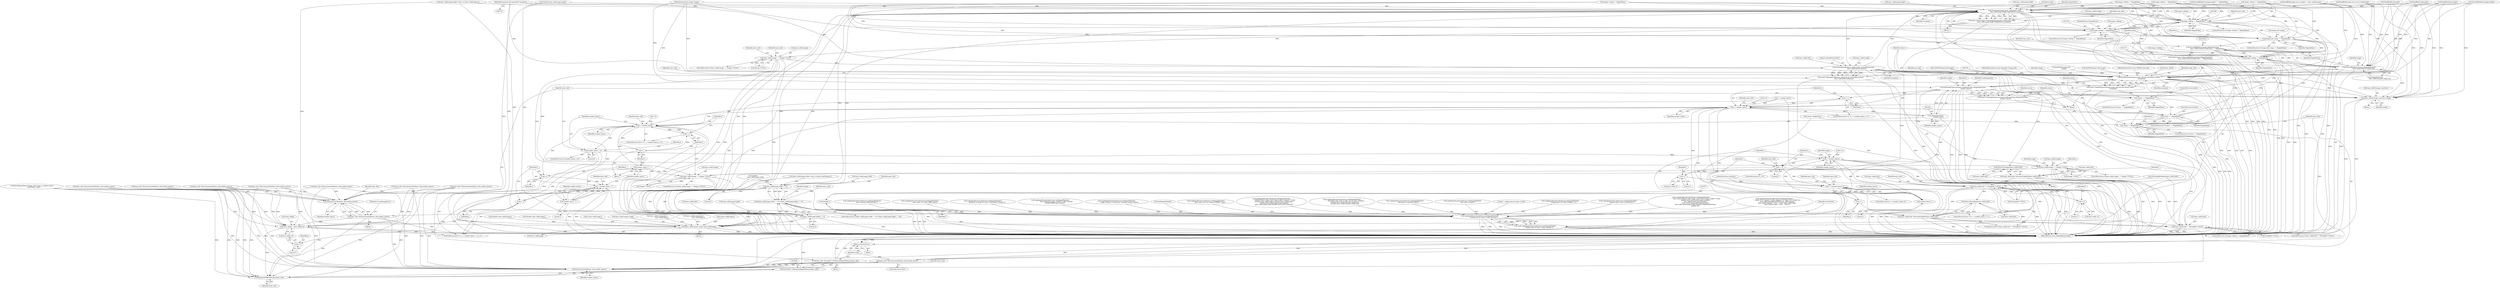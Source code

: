 digraph "0_ImageMagick_04a567494786d5bb50894fc8bb8fea0cf496bea8_0@pointer" {
"1000115" [label="(MethodParameterIn,ExceptionInfo *exception)"];
"1001300" [label="(Call,CloneImage(image,layer_info[i].page.width,\n          layer_info[i].page.height,MagickFalse,exception))"];
"1001240" [label="(Call,layer_info[i].page.width == 0)"];
"1001239" [label="(Call,(layer_info[i].page.width == 0) || (layer_info[i].page.height == 0))"];
"1001614" [label="(Call,layer_info[i].image->page=layer_info[i].page)"];
"1001249" [label="(Call,layer_info[i].page.height == 0)"];
"1001260" [label="(Call,image->debug != MagickFalse)"];
"1001335" [label="(Call,image->debug != MagickFalse)"];
"1001394" [label="(Call,image_info->ping == MagickFalse)"];
"1001436" [label="(Call,DiscardBlobBytes(image,(MagickSizeType)\n                      layer_info[i].channel_info[j].size) == MagickFalse)"];
"1001465" [label="(Call,image->debug != MagickFalse)"];
"1001491" [label="(Call,status == MagickFalse)"];
"1001505" [label="(Call,status == MagickFalse)"];
"1001510" [label="(Call,status != MagickFalse)"];
"1001657" [label="(Return,return(status);)"];
"1001294" [label="(Call,layer_info[i].image=CloneImage(image,layer_info[i].page.width,\n          layer_info[i].page.height,MagickFalse,exception))"];
"1001319" [label="(Call,layer_info[i].image == (Image *) NULL)"];
"1001368" [label="(Call,SetImageProfile(layer_info[i].image,\"psd:additional-info\",\n              layer_info[i].info,exception))"];
"1001366" [label="(Call,(void) SetImageProfile(layer_info[i].image,\"psd:additional-info\",\n              layer_info[i].info,exception))"];
"1001387" [label="(Call,DestroyStringInfo(layer_info[i].info))"];
"1001381" [label="(Call,layer_info[i].info=DestroyStringInfo(layer_info[i].info))"];
"1001272" [label="(Call,layer_info[i].info != (StringInfo *) NULL)"];
"1001287" [label="(Call,DestroyStringInfo(layer_info[i].info))"];
"1001281" [label="(Call,layer_info[i].info=DestroyStringInfo(layer_info[i].info))"];
"1001356" [label="(Call,layer_info[i].info != (StringInfo *) NULL)"];
"1001411" [label="(Call,layer_info[i].image == (Image *) NULL)"];
"1001525" [label="(Call,layer_info[i].image == (Image *) NULL)"];
"1001481" [label="(Call,ReadPSDLayer(image,image_info,psd_info,&layer_info[i],\n              exception))"];
"1001479" [label="(Call,status=ReadPSDLayer(image,image_info,psd_info,&layer_info[i],\n              exception))"];
"1001497" [label="(Call,SetImageProgress(image,LoadImagesTag,i,(MagickSizeType)\n              number_layers))"];
"1001407" [label="(Call,i++)"];
"1001404" [label="(Call,i < number_layers)"];
"1001454" [label="(Call,DestroyLayerInfo(layer_info,number_layers))"];
"1001452" [label="(Call,layer_info=DestroyLayerInfo(layer_info,number_layers))"];
"1001546" [label="(Call,layer_info[j] = layer_info[j+1])"];
"1001649" [label="(Call,RelinquishMagickMemory(layer_info))"];
"1001647" [label="(Call,(LayerInfo *) RelinquishMagickMemory(layer_info))"];
"1001645" [label="(Call,layer_info=(LayerInfo *) RelinquishMagickMemory(layer_info))"];
"1001654" [label="(Call,DestroyLayerInfo(layer_info,number_layers))"];
"1001652" [label="(Call,layer_info=DestroyLayerInfo(layer_info,number_layers))"];
"1001476" [label="(Call,(double) i)"];
"1001472" [label="(Call,LogMagickEvent(CoderEvent,GetMagickModule(),\n                \"  reading data for layer %.20g\",(double) i))"];
"1001470" [label="(Call,(void) LogMagickEvent(CoderEvent,GetMagickModule(),\n                \"  reading data for layer %.20g\",(double) i))"];
"1001501" [label="(Call,(MagickSizeType)\n              number_layers)"];
"1001518" [label="(Call,i < number_layers)"];
"1001521" [label="(Call,i++)"];
"1001536" [label="(Call,j=i)"];
"1001539" [label="(Call,j < number_layers - 1)"];
"1001544" [label="(Call,j++)"];
"1001552" [label="(Call,j+1)"];
"1001541" [label="(Call,number_layers - 1)"];
"1001555" [label="(Call,number_layers--)"];
"1001557" [label="(Call,i--)"];
"1001560" [label="(Call,number_layers > 0)"];
"1001568" [label="(Call,i < number_layers)"];
"1001575" [label="(Call,i > 0)"];
"1001589" [label="(Call,i-1)"];
"1001594" [label="(Call,i < (number_layers-1))"];
"1001571" [label="(Call,i++)"];
"1001610" [label="(Call,i+1)"];
"1001596" [label="(Call,number_layers-1)"];
"1001437" [label="(Call,DiscardBlobBytes(image,(MagickSizeType)\n                      layer_info[i].channel_info[j].size))"];
"1001636" [label="(Call,layer_info[0].image->previous=image)"];
"1001495" [label="(Call,status=SetImageProgress(image,LoadImagesTag,i,(MagickSizeType)\n              number_layers))"];
"1001598" [label="(Literal,1)"];
"1001284" [label="(Identifier,layer_info)"];
"1001564" [label="(ControlStructure,for (i=0; i < number_layers; i++))"];
"1001458" [label="(Identifier,CorruptImageError)"];
"1001433" [label="(Identifier,j)"];
"1000486" [label="(Call,(double)\n            layer_info[i].page.width)"];
"1001467" [label="(Identifier,image)"];
"1000930" [label="(Call,layer_info[i].mask.page.x-\n                      layer_info[i].page.x)"];
"1001388" [label="(Call,layer_info[i].info)"];
"1000314" [label="(Call,ResetMagickMemory(layer_info,0,(size_t) number_layers*\n        sizeof(*layer_info)))"];
"1001362" [label="(Call,(StringInfo *) NULL)"];
"1001402" [label="(Identifier,i)"];
"1001528" [label="(Identifier,layer_info)"];
"1001569" [label="(Identifier,i)"];
"1001408" [label="(Identifier,i)"];
"1001319" [label="(Call,layer_info[i].image == (Image *) NULL)"];
"1001294" [label="(Call,layer_info[i].image=CloneImage(image,layer_info[i].page.width,\n          layer_info[i].page.height,MagickFalse,exception))"];
"1000381" [label="(Call,layer_info[i].page.width=(size_t) (x-layer_info[i].page.x))"];
"1001411" [label="(Call,layer_info[i].image == (Image *) NULL)"];
"1001267" [label="(Call,LogMagickEvent(CoderEvent,GetMagickModule(),\n                \"      layer data is empty\"))"];
"1001647" [label="(Call,(LayerInfo *) RelinquishMagickMemory(layer_info))"];
"1001610" [label="(Call,i+1)"];
"1001476" [label="(Call,(double) i)"];
"1001240" [label="(Call,layer_info[i].page.width == 0)"];
"1001380" [label="(Identifier,exception)"];
"1001498" [label="(Identifier,image)"];
"1001475" [label="(Literal,\"  reading data for layer %.20g\")"];
"1001334" [label="(ControlStructure,if (image->debug != MagickFalse))"];
"1001287" [label="(Call,DestroyStringInfo(layer_info[i].info))"];
"1001436" [label="(Call,DiscardBlobBytes(image,(MagickSizeType)\n                      layer_info[i].channel_info[j].size) == MagickFalse)"];
"1001597" [label="(Identifier,number_layers)"];
"1000468" [label="(Call,(double) layer_info[i].page.y)"];
"1001575" [label="(Call,i > 0)"];
"1001658" [label="(Identifier,status)"];
"1001453" [label="(Identifier,layer_info)"];
"1001595" [label="(Identifier,i)"];
"1001480" [label="(Identifier,status)"];
"1001359" [label="(Identifier,layer_info)"];
"1001214" [label="(Call,GetStringInfoDatum(layer_info[i].info))"];
"1001644" [label="(Identifier,image)"];
"1000217" [label="(Call,ReadBlobShort(image))"];
"1000410" [label="(Call,y-layer_info[i].page.y)"];
"1001161" [label="(Call,layer_info=DestroyLayerInfo(layer_info,number_layers))"];
"1001519" [label="(Identifier,i)"];
"1001545" [label="(Identifier,j)"];
"1001513" [label="(Block,)"];
"1000344" [label="(Call,LogMagickEvent(CoderEvent,GetMagickModule(),\n            \"  reading layer #%.20g\",(double) i+1))"];
"1001563" [label="(Block,)"];
"1001316" [label="(Identifier,MagickFalse)"];
"1001510" [label="(Call,status != MagickFalse)"];
"1001320" [label="(Call,layer_info[i].image)"];
"1001437" [label="(Call,DiscardBlobBytes(image,(MagickSizeType)\n                      layer_info[i].channel_info[j].size))"];
"1001472" [label="(Call,LogMagickEvent(CoderEvent,GetMagickModule(),\n                \"  reading data for layer %.20g\",(double) i))"];
"1001369" [label="(Call,layer_info[i].image)"];
"1001659" [label="(MethodReturn,static MagickBooleanType)"];
"1000116" [label="(Block,)"];
"1001573" [label="(Block,)"];
"1000115" [label="(MethodParameterIn,ExceptionInfo *exception)"];
"1001393" [label="(ControlStructure,if (image_info->ping == MagickFalse))"];
"1001483" [label="(Identifier,image_info)"];
"1001450" [label="(Identifier,MagickFalse)"];
"1001405" [label="(Identifier,i)"];
"1001375" [label="(Call,layer_info[i].info)"];
"1001454" [label="(Call,DestroyLayerInfo(layer_info,number_layers))"];
"1001514" [label="(ControlStructure,for (i=0; i < number_layers; i++))"];
"1001394" [label="(Call,image_info->ping == MagickFalse)"];
"1001350" [label="(Identifier,ResourceLimitError)"];
"1000236" [label="(Call,LogMagickEvent(CoderEvent,GetMagickModule(),\n              \"  negative layer count corrected for\"))"];
"1001261" [label="(Call,image->debug)"];
"1001387" [label="(Call,DestroyStringInfo(layer_info[i].info))"];
"1001656" [label="(Identifier,number_layers)"];
"1001404" [label="(Call,i < number_layers)"];
"1001649" [label="(Call,RelinquishMagickMemory(layer_info))"];
"1001615" [label="(Call,layer_info[i].image->page)"];
"1001239" [label="(Call,(layer_info[i].page.width == 0) || (layer_info[i].page.height == 0))"];
"1001259" [label="(ControlStructure,if (image->debug != MagickFalse))"];
"1001295" [label="(Call,layer_info[i].image)"];
"1001478" [label="(Identifier,i)"];
"1001237" [label="(Block,)"];
"1001293" [label="(ControlStructure,continue;)"];
"1001275" [label="(Identifier,layer_info)"];
"1001629" [label="(Identifier,image)"];
"1001571" [label="(Call,i++)"];
"1001451" [label="(Block,)"];
"1001250" [label="(Call,layer_info[i].page.height)"];
"1001653" [label="(Identifier,layer_info)"];
"1001381" [label="(Call,layer_info[i].info=DestroyStringInfo(layer_info[i].info))"];
"1001329" [label="(Call,layer_info=DestroyLayerInfo(layer_info,number_layers))"];
"1001484" [label="(Identifier,psd_info)"];
"1001535" [label="(ControlStructure,for (j=i; j < number_layers - 1; j++))"];
"1001507" [label="(Identifier,MagickFalse)"];
"1000700" [label="(Call,image->debug != MagickFalse)"];
"1001309" [label="(Call,layer_info[i].page.height)"];
"1001539" [label="(Call,j < number_layers - 1)"];
"1000252" [label="(Call,image->debug != MagickFalse)"];
"1001366" [label="(Call,(void) SetImageProfile(layer_info[i].image,\"psd:additional-info\",\n              layer_info[i].info,exception))"];
"1001589" [label="(Call,i-1)"];
"1001021" [label="(Call,layer_info=DestroyLayerInfo(layer_info,number_layers))"];
"1001618" [label="(Identifier,layer_info)"];
"1001318" [label="(ControlStructure,if (layer_info[i].image == (Image *) NULL))"];
"1001248" [label="(Literal,0)"];
"1001365" [label="(Block,)"];
"1001654" [label="(Call,DestroyLayerInfo(layer_info,number_layers))"];
"1001400" [label="(ControlStructure,for (i=0; i < number_layers; i++))"];
"1001300" [label="(Call,CloneImage(image,layer_info[i].page.width,\n          layer_info[i].page.height,MagickFalse,exception))"];
"1001651" [label="(ControlStructure,else)"];
"1001470" [label="(Call,(void) LogMagickEvent(CoderEvent,GetMagickModule(),\n                \"  reading data for layer %.20g\",(double) i))"];
"1001435" [label="(ControlStructure,if (DiscardBlobBytes(image,(MagickSizeType)\n                      layer_info[i].channel_info[j].size) == MagickFalse))"];
"1001407" [label="(Call,i++)"];
"1001559" [label="(ControlStructure,if (number_layers > 0))"];
"1001398" [label="(Identifier,MagickFalse)"];
"1001489" [label="(Identifier,exception)"];
"1000200" [label="(Call,status=MagickTrue)"];
"1000477" [label="(Call,(double) layer_info[i].page.height)"];
"1001087" [label="(Call,ReadBlobByte(image))"];
"1000955" [label="(Call,LogMagickEvent(CoderEvent,GetMagickModule(),\n                    \"      layer mask: offset(%.20g,%.20g), size(%.20g,%.20g), length=%.20g\",\n                    (double) layer_info[i].mask.page.x,(double)\n                    layer_info[i].mask.page.y,(double)\n                    layer_info[i].mask.page.width,(double)\n                    layer_info[i].mask.page.height,(double) ((MagickOffsetType)\n                    length)-18))"];
"1001241" [label="(Call,layer_info[i].page.width)"];
"1000707" [label="(Call,LogMagickEvent(CoderEvent,GetMagickModule(),\n            \"   blend=%.4s, opacity=%.20g, clipping=%s, flags=%d, visible=%s\",\n            layer_info[i].blendkey,(double) layer_info[i].opacity,\n            layer_info[i].clipping ? \"true\" : \"false\",layer_info[i].flags,\n            layer_info[i].visible ? \"true\" : \"false\"))"];
"1001645" [label="(Call,layer_info=(LayerInfo *) RelinquishMagickMemory(layer_info))"];
"1000544" [label="(Call,GetPSDSize(psd_info,\n            image))"];
"1001155" [label="(Call,DiscardBlobBytes(image,length) == MagickFalse)"];
"1001508" [label="(ControlStructure,break;)"];
"1001494" [label="(ControlStructure,break;)"];
"1001587" [label="(Call,layer_info[i-1])"];
"1001566" [label="(Identifier,i)"];
"1001384" [label="(Identifier,layer_info)"];
"1001374" [label="(Literal,\"psd:additional-info\")"];
"1001302" [label="(Call,layer_info[i].page.width)"];
"1000400" [label="(Call,layer_info[i].page.height=(size_t) (y-layer_info[i].page.y))"];
"1001565" [label="(Call,i=0)"];
"1001236" [label="(Identifier,i)"];
"1001542" [label="(Identifier,number_layers)"];
"1001417" [label="(Call,(Image *) NULL)"];
"1001531" [label="(Call,(Image *) NULL)"];
"1001524" [label="(ControlStructure,if (layer_info[i].image == (Image *) NULL))"];
"1001591" [label="(Literal,1)"];
"1001497" [label="(Call,SetImageProgress(image,LoadImagesTag,i,(MagickSizeType)\n              number_layers))"];
"1001281" [label="(Call,layer_info[i].info=DestroyStringInfo(layer_info[i].info))"];
"1001500" [label="(Identifier,i)"];
"1001473" [label="(Identifier,CoderEvent)"];
"1000436" [label="(Call,layer_info=DestroyLayerInfo(layer_info,number_layers))"];
"1001646" [label="(Identifier,layer_info)"];
"1001525" [label="(Call,layer_info[i].image == (Image *) NULL)"];
"1001574" [label="(ControlStructure,if (i > 0))"];
"1001439" [label="(Call,(MagickSizeType)\n                      layer_info[i].channel_info[j].size)"];
"1001543" [label="(Literal,1)"];
"1001485" [label="(Call,&layer_info[i])"];
"1001556" [label="(Identifier,number_layers)"];
"1001355" [label="(ControlStructure,if (layer_info[i].info != (StringInfo *) NULL))"];
"1001191" [label="(Call,layer_info=DestroyLayerInfo(layer_info,number_layers))"];
"1001257" [label="(Literal,0)"];
"1001548" [label="(Identifier,layer_info)"];
"1001301" [label="(Identifier,image)"];
"1001100" [label="(Call,ReadBlob(image,(size_t) length++,layer_info[i].name))"];
"1001493" [label="(Identifier,MagickFalse)"];
"1001325" [label="(Call,(Image *) NULL)"];
"1001222" [label="(Call,ReadBlob(image,(const size_t) length,info))"];
"1001356" [label="(Call,layer_info[i].info != (StringInfo *) NULL)"];
"1001526" [label="(Call,layer_info[i].image)"];
"1001368" [label="(Call,SetImageProfile(layer_info[i].image,\"psd:additional-info\",\n              layer_info[i].info,exception))"];
"1000767" [label="(Call,LogMagickEvent(CoderEvent,GetMagickModule(),\n                \"    layer contains additional info\"))"];
"1001330" [label="(Identifier,layer_info)"];
"1001262" [label="(Identifier,image)"];
"1000111" [label="(MethodParameterIn,Image *image)"];
"1001395" [label="(Call,image_info->ping)"];
"1001452" [label="(Call,layer_info=DestroyLayerInfo(layer_info,number_layers))"];
"1001657" [label="(Return,return(status);)"];
"1001278" [label="(Call,(StringInfo *) NULL)"];
"1001582" [label="(Identifier,layer_info)"];
"1001652" [label="(Call,layer_info=DestroyLayerInfo(layer_info,number_layers))"];
"1001590" [label="(Identifier,i)"];
"1001253" [label="(Identifier,layer_info)"];
"1001499" [label="(Identifier,LoadImagesTag)"];
"1000621" [label="(Call,layer_info=DestroyLayerInfo(layer_info,number_layers))"];
"1001560" [label="(Call,number_layers > 0)"];
"1001612" [label="(Literal,1)"];
"1001382" [label="(Call,layer_info[i].info)"];
"1001481" [label="(Call,ReadPSDLayer(image,image_info,psd_info,&layer_info[i],\n              exception))"];
"1001249" [label="(Call,layer_info[i].page.height == 0)"];
"1001465" [label="(Call,image->debug != MagickFalse)"];
"1001264" [label="(Identifier,MagickFalse)"];
"1000127" [label="(Call,GetPSDSize(psd_info,image))"];
"1001238" [label="(ControlStructure,if ((layer_info[i].page.width == 0) || (layer_info[i].page.height == 0)))"];
"1001522" [label="(Identifier,i)"];
"1001128" [label="(Call,LogMagickEvent(CoderEvent,GetMagickModule(),\n                \"      layer name: %s\",layer_info[i].name))"];
"1001506" [label="(Identifier,status)"];
"1001412" [label="(Call,layer_info[i].image)"];
"1001570" [label="(Identifier,number_layers)"];
"1001479" [label="(Call,status=ReadPSDLayer(image,image_info,psd_info,&layer_info[i],\n              exception))"];
"1001342" [label="(Call,LogMagickEvent(CoderEvent,GetMagickModule(),\n                \"  allocation of image for layer %.20g failed\",(double) i))"];
"1001547" [label="(Call,layer_info[j])"];
"1001536" [label="(Call,j=i)"];
"1001288" [label="(Call,layer_info[i].info)"];
"1001455" [label="(Identifier,layer_info)"];
"1001611" [label="(Identifier,i)"];
"1001260" [label="(Call,image->debug != MagickFalse)"];
"1001561" [label="(Identifier,number_layers)"];
"1001541" [label="(Call,number_layers - 1)"];
"1001297" [label="(Identifier,layer_info)"];
"1001054" [label="(Call,LogMagickEvent(CoderEvent,GetMagickModule(),\n                     \"      layer blending ranges: length=%.20g\",(double)\n                     ((MagickOffsetType) length)))"];
"1001511" [label="(Identifier,status)"];
"1001540" [label="(Identifier,j)"];
"1001495" [label="(Call,status=SetImageProgress(image,LoadImagesTag,i,(MagickSizeType)\n              number_layers))"];
"1001512" [label="(Identifier,MagickFalse)"];
"1001317" [label="(Identifier,exception)"];
"1001622" [label="(Call,layer_info[i].page)"];
"1001509" [label="(ControlStructure,if (status != MagickFalse))"];
"1001406" [label="(Identifier,number_layers)"];
"1000259" [label="(Call,LogMagickEvent(CoderEvent,GetMagickModule(),\n          \"  image contains %.20g layers\",(double) number_layers))"];
"1001614" [label="(Call,layer_info[i].image->page=layer_info[i].page)"];
"1001271" [label="(ControlStructure,if (layer_info[i].info != (StringInfo *) NULL))"];
"1001410" [label="(ControlStructure,if (layer_info[i].image == (Image *) NULL))"];
"1001516" [label="(Identifier,i)"];
"1001401" [label="(Call,i=0)"];
"1001538" [label="(Identifier,i)"];
"1001469" [label="(Identifier,MagickFalse)"];
"1001357" [label="(Call,layer_info[i].info)"];
"1001577" [label="(Literal,0)"];
"1001474" [label="(Call,GetMagickModule())"];
"1001464" [label="(ControlStructure,if (image->debug != MagickFalse))"];
"1000750" [label="(Call,ReadBlobLong(image))"];
"1001456" [label="(Identifier,number_layers)"];
"1001515" [label="(Call,i=0)"];
"1001490" [label="(ControlStructure,if (status == MagickFalse))"];
"1001603" [label="(Identifier,layer_info)"];
"1000903" [label="(Call,layer_info[i].mask.page.y-\n                      layer_info[i].page.y)"];
"1001504" [label="(ControlStructure,if (status == MagickFalse))"];
"1001414" [label="(Identifier,layer_info)"];
"1001593" [label="(ControlStructure,if (i < (number_layers-1)))"];
"1001501" [label="(Call,(MagickSizeType)\n              number_layers)"];
"1001336" [label="(Call,image->debug)"];
"1001339" [label="(Identifier,MagickFalse)"];
"1001555" [label="(Call,number_layers--)"];
"1001552" [label="(Call,j+1)"];
"1000194" [label="(Call,GetPSDSize(psd_info,image))"];
"1001335" [label="(Call,image->debug != MagickFalse)"];
"1001562" [label="(Literal,0)"];
"1001438" [label="(Identifier,image)"];
"1001594" [label="(Call,i < (number_layers-1))"];
"1000295" [label="(Call,image->debug != MagickFalse)"];
"1001272" [label="(Call,layer_info[i].info != (StringInfo *) NULL)"];
"1001466" [label="(Call,image->debug)"];
"1001492" [label="(Identifier,status)"];
"1000113" [label="(MethodParameterIn,const PSDInfo *psd_info)"];
"1001156" [label="(Call,DiscardBlobBytes(image,length))"];
"1001505" [label="(Call,status == MagickFalse)"];
"1001423" [label="(Identifier,j)"];
"1000616" [label="(Call,LogMagickEvent(CoderEvent,GetMagickModule(),\n                \"  layer type was %.4s instead of 8BIM\", type))"];
"1001282" [label="(Call,layer_info[i].info)"];
"1001546" [label="(Call,layer_info[j] = layer_info[j+1])"];
"1000391" [label="(Call,x-layer_info[i].page.x)"];
"1001518" [label="(Call,i < number_layers)"];
"1001554" [label="(Literal,1)"];
"1001655" [label="(Identifier,layer_info)"];
"1000112" [label="(MethodParameterIn,const ImageInfo *image_info)"];
"1001650" [label="(Identifier,layer_info)"];
"1001491" [label="(Call,status == MagickFalse)"];
"1001608" [label="(Call,layer_info[i+1])"];
"1001537" [label="(Identifier,j)"];
"1001550" [label="(Call,layer_info[j+1])"];
"1001482" [label="(Identifier,image)"];
"1001496" [label="(Identifier,status)"];
"1001558" [label="(Identifier,i)"];
"1001521" [label="(Call,i++)"];
"1001544" [label="(Call,j++)"];
"1001596" [label="(Call,number_layers-1)"];
"1001636" [label="(Call,layer_info[0].image->previous=image)"];
"1001568" [label="(Call,i < number_layers)"];
"1001576" [label="(Identifier,i)"];
"1001322" [label="(Identifier,layer_info)"];
"1001232" [label="(Call,i < number_layers)"];
"1001273" [label="(Call,layer_info[i].info)"];
"1000455" [label="(Call,LogMagickEvent(CoderEvent,GetMagickModule(),\n            \"    offset(%.20g,%.20g), size(%.20g,%.20g), channels=%.20g\",\n            (double) layer_info[i].page.x,(double) layer_info[i].page.y,\n            (double) layer_info[i].page.height,(double)\n            layer_info[i].page.width,(double) layer_info[i].channels))"];
"1001121" [label="(Call,image->debug != MagickFalse)"];
"1001409" [label="(Block,)"];
"1000459" [label="(Call,(double) layer_info[i].page.x)"];
"1001534" [label="(Block,)"];
"1001572" [label="(Identifier,i)"];
"1001520" [label="(Identifier,number_layers)"];
"1001637" [label="(Call,layer_info[0].image->previous)"];
"1001553" [label="(Identifier,j)"];
"1001070" [label="(Call,layer_info=DestroyLayerInfo(layer_info,number_layers))"];
"1000555" [label="(Call,LogMagickEvent(CoderEvent,GetMagickModule(),\n              \"    channel[%.20g]: type=%.20g, size=%.20g\",(double) j,\n              (double) layer_info[i].channel_info[j].type,\n              (double) layer_info[i].channel_info[j].size))"];
"1000302" [label="(Call,LogMagickEvent(CoderEvent,GetMagickModule(),\n              \"  allocation of LayerInfo failed\"))"];
"1001503" [label="(Identifier,number_layers)"];
"1001557" [label="(Call,i--)"];
"1000115" -> "1000110"  [label="AST: "];
"1000115" -> "1001659"  [label="DDG: "];
"1000115" -> "1001300"  [label="DDG: "];
"1000115" -> "1001368"  [label="DDG: "];
"1000115" -> "1001481"  [label="DDG: "];
"1001300" -> "1001294"  [label="AST: "];
"1001300" -> "1001317"  [label="CFG: "];
"1001301" -> "1001300"  [label="AST: "];
"1001302" -> "1001300"  [label="AST: "];
"1001309" -> "1001300"  [label="AST: "];
"1001316" -> "1001300"  [label="AST: "];
"1001317" -> "1001300"  [label="AST: "];
"1001294" -> "1001300"  [label="CFG: "];
"1001300" -> "1001659"  [label="DDG: "];
"1001300" -> "1001659"  [label="DDG: "];
"1001300" -> "1001659"  [label="DDG: "];
"1001300" -> "1001659"  [label="DDG: "];
"1001300" -> "1001240"  [label="DDG: "];
"1001300" -> "1001249"  [label="DDG: "];
"1001300" -> "1001260"  [label="DDG: "];
"1001300" -> "1001294"  [label="DDG: "];
"1001300" -> "1001294"  [label="DDG: "];
"1001300" -> "1001294"  [label="DDG: "];
"1001300" -> "1001294"  [label="DDG: "];
"1001300" -> "1001294"  [label="DDG: "];
"1001222" -> "1001300"  [label="DDG: "];
"1000750" -> "1001300"  [label="DDG: "];
"1001087" -> "1001300"  [label="DDG: "];
"1001100" -> "1001300"  [label="DDG: "];
"1001156" -> "1001300"  [label="DDG: "];
"1000217" -> "1001300"  [label="DDG: "];
"1000111" -> "1001300"  [label="DDG: "];
"1001240" -> "1001300"  [label="DDG: "];
"1000400" -> "1001300"  [label="DDG: "];
"1000477" -> "1001300"  [label="DDG: "];
"1001249" -> "1001300"  [label="DDG: "];
"1000295" -> "1001300"  [label="DDG: "];
"1001155" -> "1001300"  [label="DDG: "];
"1001335" -> "1001300"  [label="DDG: "];
"1001260" -> "1001300"  [label="DDG: "];
"1000252" -> "1001300"  [label="DDG: "];
"1000700" -> "1001300"  [label="DDG: "];
"1001121" -> "1001300"  [label="DDG: "];
"1001368" -> "1001300"  [label="DDG: "];
"1001300" -> "1001335"  [label="DDG: "];
"1001300" -> "1001368"  [label="DDG: "];
"1001300" -> "1001394"  [label="DDG: "];
"1001300" -> "1001437"  [label="DDG: "];
"1001300" -> "1001481"  [label="DDG: "];
"1001300" -> "1001481"  [label="DDG: "];
"1001300" -> "1001614"  [label="DDG: "];
"1001300" -> "1001614"  [label="DDG: "];
"1001300" -> "1001636"  [label="DDG: "];
"1001240" -> "1001239"  [label="AST: "];
"1001240" -> "1001248"  [label="CFG: "];
"1001241" -> "1001240"  [label="AST: "];
"1001248" -> "1001240"  [label="AST: "];
"1001253" -> "1001240"  [label="CFG: "];
"1001239" -> "1001240"  [label="CFG: "];
"1001240" -> "1001659"  [label="DDG: "];
"1001240" -> "1001239"  [label="DDG: "];
"1001240" -> "1001239"  [label="DDG: "];
"1000486" -> "1001240"  [label="DDG: "];
"1000381" -> "1001240"  [label="DDG: "];
"1001240" -> "1001614"  [label="DDG: "];
"1001239" -> "1001238"  [label="AST: "];
"1001239" -> "1001249"  [label="CFG: "];
"1001249" -> "1001239"  [label="AST: "];
"1001262" -> "1001239"  [label="CFG: "];
"1001297" -> "1001239"  [label="CFG: "];
"1001239" -> "1001659"  [label="DDG: "];
"1001239" -> "1001659"  [label="DDG: "];
"1001239" -> "1001659"  [label="DDG: "];
"1001249" -> "1001239"  [label="DDG: "];
"1001249" -> "1001239"  [label="DDG: "];
"1001614" -> "1001573"  [label="AST: "];
"1001614" -> "1001622"  [label="CFG: "];
"1001615" -> "1001614"  [label="AST: "];
"1001622" -> "1001614"  [label="AST: "];
"1001572" -> "1001614"  [label="CFG: "];
"1001614" -> "1001659"  [label="DDG: "];
"1001614" -> "1001659"  [label="DDG: "];
"1000459" -> "1001614"  [label="DDG: "];
"1000400" -> "1001614"  [label="DDG: "];
"1000381" -> "1001614"  [label="DDG: "];
"1000468" -> "1001614"  [label="DDG: "];
"1000903" -> "1001614"  [label="DDG: "];
"1000486" -> "1001614"  [label="DDG: "];
"1000410" -> "1001614"  [label="DDG: "];
"1000391" -> "1001614"  [label="DDG: "];
"1000477" -> "1001614"  [label="DDG: "];
"1000930" -> "1001614"  [label="DDG: "];
"1001249" -> "1001614"  [label="DDG: "];
"1001249" -> "1001257"  [label="CFG: "];
"1001250" -> "1001249"  [label="AST: "];
"1001257" -> "1001249"  [label="AST: "];
"1001249" -> "1001659"  [label="DDG: "];
"1000400" -> "1001249"  [label="DDG: "];
"1000477" -> "1001249"  [label="DDG: "];
"1001260" -> "1001259"  [label="AST: "];
"1001260" -> "1001264"  [label="CFG: "];
"1001261" -> "1001260"  [label="AST: "];
"1001264" -> "1001260"  [label="AST: "];
"1001266" -> "1001260"  [label="CFG: "];
"1001275" -> "1001260"  [label="CFG: "];
"1001260" -> "1001659"  [label="DDG: "];
"1001260" -> "1001659"  [label="DDG: "];
"1000252" -> "1001260"  [label="DDG: "];
"1000252" -> "1001260"  [label="DDG: "];
"1000295" -> "1001260"  [label="DDG: "];
"1000295" -> "1001260"  [label="DDG: "];
"1000700" -> "1001260"  [label="DDG: "];
"1000700" -> "1001260"  [label="DDG: "];
"1001121" -> "1001260"  [label="DDG: "];
"1001121" -> "1001260"  [label="DDG: "];
"1001335" -> "1001260"  [label="DDG: "];
"1001335" -> "1001260"  [label="DDG: "];
"1001155" -> "1001260"  [label="DDG: "];
"1001260" -> "1001335"  [label="DDG: "];
"1001260" -> "1001394"  [label="DDG: "];
"1001260" -> "1001465"  [label="DDG: "];
"1001335" -> "1001334"  [label="AST: "];
"1001335" -> "1001339"  [label="CFG: "];
"1001336" -> "1001335"  [label="AST: "];
"1001339" -> "1001335"  [label="AST: "];
"1001341" -> "1001335"  [label="CFG: "];
"1001350" -> "1001335"  [label="CFG: "];
"1001335" -> "1001659"  [label="DDG: "];
"1001335" -> "1001659"  [label="DDG: "];
"1000252" -> "1001335"  [label="DDG: "];
"1000295" -> "1001335"  [label="DDG: "];
"1000700" -> "1001335"  [label="DDG: "];
"1001121" -> "1001335"  [label="DDG: "];
"1001335" -> "1001394"  [label="DDG: "];
"1001335" -> "1001465"  [label="DDG: "];
"1001394" -> "1001393"  [label="AST: "];
"1001394" -> "1001398"  [label="CFG: "];
"1001395" -> "1001394"  [label="AST: "];
"1001398" -> "1001394"  [label="AST: "];
"1001402" -> "1001394"  [label="CFG: "];
"1001511" -> "1001394"  [label="CFG: "];
"1001394" -> "1001659"  [label="DDG: "];
"1001394" -> "1001659"  [label="DDG: "];
"1000295" -> "1001394"  [label="DDG: "];
"1001155" -> "1001394"  [label="DDG: "];
"1000252" -> "1001394"  [label="DDG: "];
"1000700" -> "1001394"  [label="DDG: "];
"1001121" -> "1001394"  [label="DDG: "];
"1001394" -> "1001436"  [label="DDG: "];
"1001394" -> "1001465"  [label="DDG: "];
"1001394" -> "1001510"  [label="DDG: "];
"1001436" -> "1001435"  [label="AST: "];
"1001436" -> "1001450"  [label="CFG: "];
"1001437" -> "1001436"  [label="AST: "];
"1001450" -> "1001436"  [label="AST: "];
"1001453" -> "1001436"  [label="CFG: "];
"1001433" -> "1001436"  [label="CFG: "];
"1001436" -> "1001659"  [label="DDG: "];
"1001436" -> "1001659"  [label="DDG: "];
"1001437" -> "1001436"  [label="DDG: "];
"1001437" -> "1001436"  [label="DDG: "];
"1001505" -> "1001436"  [label="DDG: "];
"1001436" -> "1001465"  [label="DDG: "];
"1001436" -> "1001510"  [label="DDG: "];
"1001465" -> "1001464"  [label="AST: "];
"1001465" -> "1001469"  [label="CFG: "];
"1001466" -> "1001465"  [label="AST: "];
"1001469" -> "1001465"  [label="AST: "];
"1001471" -> "1001465"  [label="CFG: "];
"1001480" -> "1001465"  [label="CFG: "];
"1001465" -> "1001659"  [label="DDG: "];
"1001465" -> "1001659"  [label="DDG: "];
"1000252" -> "1001465"  [label="DDG: "];
"1000295" -> "1001465"  [label="DDG: "];
"1000700" -> "1001465"  [label="DDG: "];
"1001121" -> "1001465"  [label="DDG: "];
"1001505" -> "1001465"  [label="DDG: "];
"1001465" -> "1001491"  [label="DDG: "];
"1001491" -> "1001490"  [label="AST: "];
"1001491" -> "1001493"  [label="CFG: "];
"1001492" -> "1001491"  [label="AST: "];
"1001493" -> "1001491"  [label="AST: "];
"1001494" -> "1001491"  [label="CFG: "];
"1001496" -> "1001491"  [label="CFG: "];
"1001491" -> "1001659"  [label="DDG: "];
"1001479" -> "1001491"  [label="DDG: "];
"1001491" -> "1001505"  [label="DDG: "];
"1001491" -> "1001510"  [label="DDG: "];
"1001491" -> "1001510"  [label="DDG: "];
"1001505" -> "1001504"  [label="AST: "];
"1001505" -> "1001507"  [label="CFG: "];
"1001506" -> "1001505"  [label="AST: "];
"1001507" -> "1001505"  [label="AST: "];
"1001508" -> "1001505"  [label="CFG: "];
"1001408" -> "1001505"  [label="CFG: "];
"1001505" -> "1001659"  [label="DDG: "];
"1001495" -> "1001505"  [label="DDG: "];
"1001505" -> "1001510"  [label="DDG: "];
"1001505" -> "1001510"  [label="DDG: "];
"1001510" -> "1001509"  [label="AST: "];
"1001510" -> "1001512"  [label="CFG: "];
"1001511" -> "1001510"  [label="AST: "];
"1001512" -> "1001510"  [label="AST: "];
"1001516" -> "1001510"  [label="CFG: "];
"1001653" -> "1001510"  [label="CFG: "];
"1001510" -> "1001659"  [label="DDG: "];
"1001510" -> "1001659"  [label="DDG: "];
"1001510" -> "1001659"  [label="DDG: "];
"1000200" -> "1001510"  [label="DDG: "];
"1001510" -> "1001657"  [label="DDG: "];
"1001657" -> "1000116"  [label="AST: "];
"1001657" -> "1001658"  [label="CFG: "];
"1001658" -> "1001657"  [label="AST: "];
"1001659" -> "1001657"  [label="CFG: "];
"1001657" -> "1001659"  [label="DDG: "];
"1001658" -> "1001657"  [label="DDG: "];
"1000200" -> "1001657"  [label="DDG: "];
"1001294" -> "1001237"  [label="AST: "];
"1001295" -> "1001294"  [label="AST: "];
"1001322" -> "1001294"  [label="CFG: "];
"1001294" -> "1001659"  [label="DDG: "];
"1001294" -> "1001319"  [label="DDG: "];
"1001319" -> "1001318"  [label="AST: "];
"1001319" -> "1001325"  [label="CFG: "];
"1001320" -> "1001319"  [label="AST: "];
"1001325" -> "1001319"  [label="AST: "];
"1001330" -> "1001319"  [label="CFG: "];
"1001359" -> "1001319"  [label="CFG: "];
"1001319" -> "1001659"  [label="DDG: "];
"1001319" -> "1001659"  [label="DDG: "];
"1001319" -> "1001659"  [label="DDG: "];
"1001325" -> "1001319"  [label="DDG: "];
"1001319" -> "1001368"  [label="DDG: "];
"1001319" -> "1001411"  [label="DDG: "];
"1001319" -> "1001525"  [label="DDG: "];
"1001368" -> "1001366"  [label="AST: "];
"1001368" -> "1001380"  [label="CFG: "];
"1001369" -> "1001368"  [label="AST: "];
"1001374" -> "1001368"  [label="AST: "];
"1001375" -> "1001368"  [label="AST: "];
"1001380" -> "1001368"  [label="AST: "];
"1001366" -> "1001368"  [label="CFG: "];
"1001368" -> "1001659"  [label="DDG: "];
"1001368" -> "1001659"  [label="DDG: "];
"1001368" -> "1001366"  [label="DDG: "];
"1001368" -> "1001366"  [label="DDG: "];
"1001368" -> "1001366"  [label="DDG: "];
"1001368" -> "1001366"  [label="DDG: "];
"1001356" -> "1001368"  [label="DDG: "];
"1001368" -> "1001387"  [label="DDG: "];
"1001368" -> "1001411"  [label="DDG: "];
"1001368" -> "1001481"  [label="DDG: "];
"1001368" -> "1001525"  [label="DDG: "];
"1001366" -> "1001365"  [label="AST: "];
"1001367" -> "1001366"  [label="AST: "];
"1001384" -> "1001366"  [label="CFG: "];
"1001366" -> "1001659"  [label="DDG: "];
"1001366" -> "1001659"  [label="DDG: "];
"1001387" -> "1001381"  [label="AST: "];
"1001387" -> "1001388"  [label="CFG: "];
"1001388" -> "1001387"  [label="AST: "];
"1001381" -> "1001387"  [label="CFG: "];
"1001387" -> "1001381"  [label="DDG: "];
"1001381" -> "1001365"  [label="AST: "];
"1001382" -> "1001381"  [label="AST: "];
"1001236" -> "1001381"  [label="CFG: "];
"1001381" -> "1001659"  [label="DDG: "];
"1001381" -> "1001659"  [label="DDG: "];
"1001381" -> "1001272"  [label="DDG: "];
"1001381" -> "1001356"  [label="DDG: "];
"1001272" -> "1001271"  [label="AST: "];
"1001272" -> "1001278"  [label="CFG: "];
"1001273" -> "1001272"  [label="AST: "];
"1001278" -> "1001272"  [label="AST: "];
"1001284" -> "1001272"  [label="CFG: "];
"1001293" -> "1001272"  [label="CFG: "];
"1001272" -> "1001659"  [label="DDG: "];
"1001272" -> "1001659"  [label="DDG: "];
"1001272" -> "1001659"  [label="DDG: "];
"1001356" -> "1001272"  [label="DDG: "];
"1001214" -> "1001272"  [label="DDG: "];
"1001281" -> "1001272"  [label="DDG: "];
"1001278" -> "1001272"  [label="DDG: "];
"1001272" -> "1001287"  [label="DDG: "];
"1001272" -> "1001356"  [label="DDG: "];
"1001287" -> "1001281"  [label="AST: "];
"1001287" -> "1001288"  [label="CFG: "];
"1001288" -> "1001287"  [label="AST: "];
"1001281" -> "1001287"  [label="CFG: "];
"1001287" -> "1001281"  [label="DDG: "];
"1001281" -> "1001271"  [label="AST: "];
"1001282" -> "1001281"  [label="AST: "];
"1001293" -> "1001281"  [label="CFG: "];
"1001281" -> "1001659"  [label="DDG: "];
"1001281" -> "1001659"  [label="DDG: "];
"1001281" -> "1001356"  [label="DDG: "];
"1001356" -> "1001355"  [label="AST: "];
"1001356" -> "1001362"  [label="CFG: "];
"1001357" -> "1001356"  [label="AST: "];
"1001362" -> "1001356"  [label="AST: "];
"1001367" -> "1001356"  [label="CFG: "];
"1001236" -> "1001356"  [label="CFG: "];
"1001356" -> "1001659"  [label="DDG: "];
"1001356" -> "1001659"  [label="DDG: "];
"1001356" -> "1001659"  [label="DDG: "];
"1001214" -> "1001356"  [label="DDG: "];
"1001362" -> "1001356"  [label="DDG: "];
"1001411" -> "1001410"  [label="AST: "];
"1001411" -> "1001417"  [label="CFG: "];
"1001412" -> "1001411"  [label="AST: "];
"1001417" -> "1001411"  [label="AST: "];
"1001423" -> "1001411"  [label="CFG: "];
"1001467" -> "1001411"  [label="CFG: "];
"1001411" -> "1001659"  [label="DDG: "];
"1001411" -> "1001659"  [label="DDG: "];
"1001411" -> "1001659"  [label="DDG: "];
"1001417" -> "1001411"  [label="DDG: "];
"1001411" -> "1001525"  [label="DDG: "];
"1001525" -> "1001524"  [label="AST: "];
"1001525" -> "1001531"  [label="CFG: "];
"1001526" -> "1001525"  [label="AST: "];
"1001531" -> "1001525"  [label="AST: "];
"1001537" -> "1001525"  [label="CFG: "];
"1001522" -> "1001525"  [label="CFG: "];
"1001525" -> "1001659"  [label="DDG: "];
"1001525" -> "1001659"  [label="DDG: "];
"1001525" -> "1001659"  [label="DDG: "];
"1001531" -> "1001525"  [label="DDG: "];
"1001481" -> "1001479"  [label="AST: "];
"1001481" -> "1001489"  [label="CFG: "];
"1001482" -> "1001481"  [label="AST: "];
"1001483" -> "1001481"  [label="AST: "];
"1001484" -> "1001481"  [label="AST: "];
"1001485" -> "1001481"  [label="AST: "];
"1001489" -> "1001481"  [label="AST: "];
"1001479" -> "1001481"  [label="CFG: "];
"1001481" -> "1001659"  [label="DDG: "];
"1001481" -> "1001659"  [label="DDG: "];
"1001481" -> "1001659"  [label="DDG: "];
"1001481" -> "1001659"  [label="DDG: "];
"1001481" -> "1001659"  [label="DDG: "];
"1001481" -> "1001479"  [label="DDG: "];
"1001481" -> "1001479"  [label="DDG: "];
"1001481" -> "1001479"  [label="DDG: "];
"1001481" -> "1001479"  [label="DDG: "];
"1001481" -> "1001479"  [label="DDG: "];
"1001222" -> "1001481"  [label="DDG: "];
"1000750" -> "1001481"  [label="DDG: "];
"1001087" -> "1001481"  [label="DDG: "];
"1001437" -> "1001481"  [label="DDG: "];
"1001100" -> "1001481"  [label="DDG: "];
"1001497" -> "1001481"  [label="DDG: "];
"1001156" -> "1001481"  [label="DDG: "];
"1000217" -> "1001481"  [label="DDG: "];
"1000111" -> "1001481"  [label="DDG: "];
"1000112" -> "1001481"  [label="DDG: "];
"1000194" -> "1001481"  [label="DDG: "];
"1000127" -> "1001481"  [label="DDG: "];
"1000544" -> "1001481"  [label="DDG: "];
"1000113" -> "1001481"  [label="DDG: "];
"1001481" -> "1001497"  [label="DDG: "];
"1001481" -> "1001636"  [label="DDG: "];
"1001479" -> "1001409"  [label="AST: "];
"1001480" -> "1001479"  [label="AST: "];
"1001492" -> "1001479"  [label="CFG: "];
"1001479" -> "1001659"  [label="DDG: "];
"1001497" -> "1001495"  [label="AST: "];
"1001497" -> "1001501"  [label="CFG: "];
"1001498" -> "1001497"  [label="AST: "];
"1001499" -> "1001497"  [label="AST: "];
"1001500" -> "1001497"  [label="AST: "];
"1001501" -> "1001497"  [label="AST: "];
"1001495" -> "1001497"  [label="CFG: "];
"1001497" -> "1001659"  [label="DDG: "];
"1001497" -> "1001659"  [label="DDG: "];
"1001497" -> "1001659"  [label="DDG: "];
"1001497" -> "1001659"  [label="DDG: "];
"1001497" -> "1001407"  [label="DDG: "];
"1001497" -> "1001437"  [label="DDG: "];
"1001497" -> "1001495"  [label="DDG: "];
"1001497" -> "1001495"  [label="DDG: "];
"1001497" -> "1001495"  [label="DDG: "];
"1001497" -> "1001495"  [label="DDG: "];
"1000111" -> "1001497"  [label="DDG: "];
"1001404" -> "1001497"  [label="DDG: "];
"1001476" -> "1001497"  [label="DDG: "];
"1001501" -> "1001497"  [label="DDG: "];
"1001497" -> "1001636"  [label="DDG: "];
"1001407" -> "1001400"  [label="AST: "];
"1001407" -> "1001408"  [label="CFG: "];
"1001408" -> "1001407"  [label="AST: "];
"1001405" -> "1001407"  [label="CFG: "];
"1001407" -> "1001404"  [label="DDG: "];
"1001404" -> "1001407"  [label="DDG: "];
"1001404" -> "1001400"  [label="AST: "];
"1001404" -> "1001406"  [label="CFG: "];
"1001405" -> "1001404"  [label="AST: "];
"1001406" -> "1001404"  [label="AST: "];
"1001414" -> "1001404"  [label="CFG: "];
"1001511" -> "1001404"  [label="CFG: "];
"1001404" -> "1001659"  [label="DDG: "];
"1001404" -> "1001659"  [label="DDG: "];
"1001401" -> "1001404"  [label="DDG: "];
"1001454" -> "1001404"  [label="DDG: "];
"1001232" -> "1001404"  [label="DDG: "];
"1001501" -> "1001404"  [label="DDG: "];
"1001404" -> "1001454"  [label="DDG: "];
"1001404" -> "1001476"  [label="DDG: "];
"1001404" -> "1001501"  [label="DDG: "];
"1001404" -> "1001518"  [label="DDG: "];
"1001404" -> "1001654"  [label="DDG: "];
"1001454" -> "1001452"  [label="AST: "];
"1001454" -> "1001456"  [label="CFG: "];
"1001455" -> "1001454"  [label="AST: "];
"1001456" -> "1001454"  [label="AST: "];
"1001452" -> "1001454"  [label="CFG: "];
"1001454" -> "1001452"  [label="DDG: "];
"1001454" -> "1001452"  [label="DDG: "];
"1001191" -> "1001454"  [label="DDG: "];
"1000621" -> "1001454"  [label="DDG: "];
"1000314" -> "1001454"  [label="DDG: "];
"1001452" -> "1001454"  [label="DDG: "];
"1001070" -> "1001454"  [label="DDG: "];
"1000436" -> "1001454"  [label="DDG: "];
"1001329" -> "1001454"  [label="DDG: "];
"1001021" -> "1001454"  [label="DDG: "];
"1001161" -> "1001454"  [label="DDG: "];
"1001452" -> "1001451"  [label="AST: "];
"1001453" -> "1001452"  [label="AST: "];
"1001458" -> "1001452"  [label="CFG: "];
"1001452" -> "1001659"  [label="DDG: "];
"1001452" -> "1001546"  [label="DDG: "];
"1001452" -> "1001649"  [label="DDG: "];
"1001452" -> "1001654"  [label="DDG: "];
"1001546" -> "1001535"  [label="AST: "];
"1001546" -> "1001550"  [label="CFG: "];
"1001547" -> "1001546"  [label="AST: "];
"1001550" -> "1001546"  [label="AST: "];
"1001545" -> "1001546"  [label="CFG: "];
"1001546" -> "1001659"  [label="DDG: "];
"1001546" -> "1001659"  [label="DDG: "];
"1001191" -> "1001546"  [label="DDG: "];
"1000621" -> "1001546"  [label="DDG: "];
"1000314" -> "1001546"  [label="DDG: "];
"1001070" -> "1001546"  [label="DDG: "];
"1000436" -> "1001546"  [label="DDG: "];
"1001329" -> "1001546"  [label="DDG: "];
"1001021" -> "1001546"  [label="DDG: "];
"1001161" -> "1001546"  [label="DDG: "];
"1001546" -> "1001649"  [label="DDG: "];
"1001649" -> "1001647"  [label="AST: "];
"1001649" -> "1001650"  [label="CFG: "];
"1001650" -> "1001649"  [label="AST: "];
"1001647" -> "1001649"  [label="CFG: "];
"1001649" -> "1001647"  [label="DDG: "];
"1001191" -> "1001649"  [label="DDG: "];
"1000621" -> "1001649"  [label="DDG: "];
"1000314" -> "1001649"  [label="DDG: "];
"1000436" -> "1001649"  [label="DDG: "];
"1001329" -> "1001649"  [label="DDG: "];
"1001021" -> "1001649"  [label="DDG: "];
"1001161" -> "1001649"  [label="DDG: "];
"1001070" -> "1001649"  [label="DDG: "];
"1001647" -> "1001645"  [label="AST: "];
"1001648" -> "1001647"  [label="AST: "];
"1001645" -> "1001647"  [label="CFG: "];
"1001647" -> "1001659"  [label="DDG: "];
"1001647" -> "1001645"  [label="DDG: "];
"1001645" -> "1001513"  [label="AST: "];
"1001646" -> "1001645"  [label="AST: "];
"1001658" -> "1001645"  [label="CFG: "];
"1001645" -> "1001659"  [label="DDG: "];
"1001645" -> "1001659"  [label="DDG: "];
"1001654" -> "1001652"  [label="AST: "];
"1001654" -> "1001656"  [label="CFG: "];
"1001655" -> "1001654"  [label="AST: "];
"1001656" -> "1001654"  [label="AST: "];
"1001652" -> "1001654"  [label="CFG: "];
"1001654" -> "1001659"  [label="DDG: "];
"1001654" -> "1001652"  [label="DDG: "];
"1001654" -> "1001652"  [label="DDG: "];
"1001191" -> "1001654"  [label="DDG: "];
"1000621" -> "1001654"  [label="DDG: "];
"1000314" -> "1001654"  [label="DDG: "];
"1001070" -> "1001654"  [label="DDG: "];
"1000436" -> "1001654"  [label="DDG: "];
"1001329" -> "1001654"  [label="DDG: "];
"1001021" -> "1001654"  [label="DDG: "];
"1001161" -> "1001654"  [label="DDG: "];
"1001232" -> "1001654"  [label="DDG: "];
"1001501" -> "1001654"  [label="DDG: "];
"1001652" -> "1001651"  [label="AST: "];
"1001653" -> "1001652"  [label="AST: "];
"1001658" -> "1001652"  [label="CFG: "];
"1001652" -> "1001659"  [label="DDG: "];
"1001652" -> "1001659"  [label="DDG: "];
"1001476" -> "1001472"  [label="AST: "];
"1001476" -> "1001478"  [label="CFG: "];
"1001477" -> "1001476"  [label="AST: "];
"1001478" -> "1001476"  [label="AST: "];
"1001472" -> "1001476"  [label="CFG: "];
"1001476" -> "1001659"  [label="DDG: "];
"1001476" -> "1001472"  [label="DDG: "];
"1001472" -> "1001470"  [label="AST: "];
"1001473" -> "1001472"  [label="AST: "];
"1001474" -> "1001472"  [label="AST: "];
"1001475" -> "1001472"  [label="AST: "];
"1001470" -> "1001472"  [label="CFG: "];
"1001472" -> "1001659"  [label="DDG: "];
"1001472" -> "1001659"  [label="DDG: "];
"1001472" -> "1001659"  [label="DDG: "];
"1001472" -> "1001470"  [label="DDG: "];
"1001472" -> "1001470"  [label="DDG: "];
"1001472" -> "1001470"  [label="DDG: "];
"1001472" -> "1001470"  [label="DDG: "];
"1000259" -> "1001472"  [label="DDG: "];
"1001267" -> "1001472"  [label="DDG: "];
"1001128" -> "1001472"  [label="DDG: "];
"1000616" -> "1001472"  [label="DDG: "];
"1000302" -> "1001472"  [label="DDG: "];
"1000707" -> "1001472"  [label="DDG: "];
"1001342" -> "1001472"  [label="DDG: "];
"1000555" -> "1001472"  [label="DDG: "];
"1000344" -> "1001472"  [label="DDG: "];
"1000455" -> "1001472"  [label="DDG: "];
"1001054" -> "1001472"  [label="DDG: "];
"1000236" -> "1001472"  [label="DDG: "];
"1000955" -> "1001472"  [label="DDG: "];
"1000767" -> "1001472"  [label="DDG: "];
"1001470" -> "1001464"  [label="AST: "];
"1001471" -> "1001470"  [label="AST: "];
"1001480" -> "1001470"  [label="CFG: "];
"1001470" -> "1001659"  [label="DDG: "];
"1001470" -> "1001659"  [label="DDG: "];
"1001501" -> "1001503"  [label="CFG: "];
"1001502" -> "1001501"  [label="AST: "];
"1001503" -> "1001501"  [label="AST: "];
"1001501" -> "1001518"  [label="DDG: "];
"1001518" -> "1001514"  [label="AST: "];
"1001518" -> "1001520"  [label="CFG: "];
"1001519" -> "1001518"  [label="AST: "];
"1001520" -> "1001518"  [label="AST: "];
"1001528" -> "1001518"  [label="CFG: "];
"1001561" -> "1001518"  [label="CFG: "];
"1001518" -> "1001659"  [label="DDG: "];
"1001518" -> "1001659"  [label="DDG: "];
"1001515" -> "1001518"  [label="DDG: "];
"1001521" -> "1001518"  [label="DDG: "];
"1001555" -> "1001518"  [label="DDG: "];
"1001232" -> "1001518"  [label="DDG: "];
"1001518" -> "1001521"  [label="DDG: "];
"1001518" -> "1001536"  [label="DDG: "];
"1001518" -> "1001541"  [label="DDG: "];
"1001518" -> "1001557"  [label="DDG: "];
"1001518" -> "1001560"  [label="DDG: "];
"1001521" -> "1001514"  [label="AST: "];
"1001521" -> "1001522"  [label="CFG: "];
"1001522" -> "1001521"  [label="AST: "];
"1001519" -> "1001521"  [label="CFG: "];
"1001557" -> "1001521"  [label="DDG: "];
"1001536" -> "1001535"  [label="AST: "];
"1001536" -> "1001538"  [label="CFG: "];
"1001537" -> "1001536"  [label="AST: "];
"1001538" -> "1001536"  [label="AST: "];
"1001540" -> "1001536"  [label="CFG: "];
"1001536" -> "1001539"  [label="DDG: "];
"1001539" -> "1001535"  [label="AST: "];
"1001539" -> "1001541"  [label="CFG: "];
"1001540" -> "1001539"  [label="AST: "];
"1001541" -> "1001539"  [label="AST: "];
"1001548" -> "1001539"  [label="CFG: "];
"1001556" -> "1001539"  [label="CFG: "];
"1001539" -> "1001659"  [label="DDG: "];
"1001539" -> "1001659"  [label="DDG: "];
"1001539" -> "1001659"  [label="DDG: "];
"1001544" -> "1001539"  [label="DDG: "];
"1001541" -> "1001539"  [label="DDG: "];
"1001541" -> "1001539"  [label="DDG: "];
"1001539" -> "1001544"  [label="DDG: "];
"1001539" -> "1001552"  [label="DDG: "];
"1001544" -> "1001535"  [label="AST: "];
"1001544" -> "1001545"  [label="CFG: "];
"1001545" -> "1001544"  [label="AST: "];
"1001540" -> "1001544"  [label="CFG: "];
"1001552" -> "1001550"  [label="AST: "];
"1001552" -> "1001554"  [label="CFG: "];
"1001553" -> "1001552"  [label="AST: "];
"1001554" -> "1001552"  [label="AST: "];
"1001550" -> "1001552"  [label="CFG: "];
"1001541" -> "1001543"  [label="CFG: "];
"1001542" -> "1001541"  [label="AST: "];
"1001543" -> "1001541"  [label="AST: "];
"1001541" -> "1001555"  [label="DDG: "];
"1001555" -> "1001534"  [label="AST: "];
"1001555" -> "1001556"  [label="CFG: "];
"1001556" -> "1001555"  [label="AST: "];
"1001558" -> "1001555"  [label="CFG: "];
"1001557" -> "1001534"  [label="AST: "];
"1001557" -> "1001558"  [label="CFG: "];
"1001558" -> "1001557"  [label="AST: "];
"1001522" -> "1001557"  [label="CFG: "];
"1001560" -> "1001559"  [label="AST: "];
"1001560" -> "1001562"  [label="CFG: "];
"1001561" -> "1001560"  [label="AST: "];
"1001562" -> "1001560"  [label="AST: "];
"1001566" -> "1001560"  [label="CFG: "];
"1001646" -> "1001560"  [label="CFG: "];
"1001560" -> "1001659"  [label="DDG: "];
"1001560" -> "1001659"  [label="DDG: "];
"1001560" -> "1001568"  [label="DDG: "];
"1001568" -> "1001564"  [label="AST: "];
"1001568" -> "1001570"  [label="CFG: "];
"1001569" -> "1001568"  [label="AST: "];
"1001570" -> "1001568"  [label="AST: "];
"1001576" -> "1001568"  [label="CFG: "];
"1001629" -> "1001568"  [label="CFG: "];
"1001568" -> "1001659"  [label="DDG: "];
"1001568" -> "1001659"  [label="DDG: "];
"1001568" -> "1001659"  [label="DDG: "];
"1001571" -> "1001568"  [label="DDG: "];
"1001565" -> "1001568"  [label="DDG: "];
"1001596" -> "1001568"  [label="DDG: "];
"1001568" -> "1001575"  [label="DDG: "];
"1001568" -> "1001596"  [label="DDG: "];
"1001575" -> "1001574"  [label="AST: "];
"1001575" -> "1001577"  [label="CFG: "];
"1001576" -> "1001575"  [label="AST: "];
"1001577" -> "1001575"  [label="AST: "];
"1001582" -> "1001575"  [label="CFG: "];
"1001595" -> "1001575"  [label="CFG: "];
"1001575" -> "1001659"  [label="DDG: "];
"1001575" -> "1001589"  [label="DDG: "];
"1001575" -> "1001594"  [label="DDG: "];
"1001589" -> "1001587"  [label="AST: "];
"1001589" -> "1001591"  [label="CFG: "];
"1001590" -> "1001589"  [label="AST: "];
"1001591" -> "1001589"  [label="AST: "];
"1001587" -> "1001589"  [label="CFG: "];
"1001589" -> "1001594"  [label="DDG: "];
"1001594" -> "1001593"  [label="AST: "];
"1001594" -> "1001596"  [label="CFG: "];
"1001595" -> "1001594"  [label="AST: "];
"1001596" -> "1001594"  [label="AST: "];
"1001603" -> "1001594"  [label="CFG: "];
"1001618" -> "1001594"  [label="CFG: "];
"1001594" -> "1001659"  [label="DDG: "];
"1001594" -> "1001659"  [label="DDG: "];
"1001594" -> "1001571"  [label="DDG: "];
"1001596" -> "1001594"  [label="DDG: "];
"1001596" -> "1001594"  [label="DDG: "];
"1001594" -> "1001610"  [label="DDG: "];
"1001571" -> "1001564"  [label="AST: "];
"1001571" -> "1001572"  [label="CFG: "];
"1001572" -> "1001571"  [label="AST: "];
"1001569" -> "1001571"  [label="CFG: "];
"1001610" -> "1001608"  [label="AST: "];
"1001610" -> "1001612"  [label="CFG: "];
"1001611" -> "1001610"  [label="AST: "];
"1001612" -> "1001610"  [label="AST: "];
"1001608" -> "1001610"  [label="CFG: "];
"1001596" -> "1001598"  [label="CFG: "];
"1001597" -> "1001596"  [label="AST: "];
"1001598" -> "1001596"  [label="AST: "];
"1001437" -> "1001439"  [label="CFG: "];
"1001438" -> "1001437"  [label="AST: "];
"1001439" -> "1001437"  [label="AST: "];
"1001450" -> "1001437"  [label="CFG: "];
"1001437" -> "1001659"  [label="DDG: "];
"1001437" -> "1001659"  [label="DDG: "];
"1001222" -> "1001437"  [label="DDG: "];
"1000750" -> "1001437"  [label="DDG: "];
"1001087" -> "1001437"  [label="DDG: "];
"1001100" -> "1001437"  [label="DDG: "];
"1001156" -> "1001437"  [label="DDG: "];
"1000217" -> "1001437"  [label="DDG: "];
"1000111" -> "1001437"  [label="DDG: "];
"1001439" -> "1001437"  [label="DDG: "];
"1001437" -> "1001636"  [label="DDG: "];
"1001636" -> "1001563"  [label="AST: "];
"1001636" -> "1001644"  [label="CFG: "];
"1001637" -> "1001636"  [label="AST: "];
"1001644" -> "1001636"  [label="AST: "];
"1001646" -> "1001636"  [label="CFG: "];
"1001636" -> "1001659"  [label="DDG: "];
"1001636" -> "1001659"  [label="DDG: "];
"1001222" -> "1001636"  [label="DDG: "];
"1000750" -> "1001636"  [label="DDG: "];
"1001087" -> "1001636"  [label="DDG: "];
"1001100" -> "1001636"  [label="DDG: "];
"1000217" -> "1001636"  [label="DDG: "];
"1001156" -> "1001636"  [label="DDG: "];
"1000111" -> "1001636"  [label="DDG: "];
"1001495" -> "1001409"  [label="AST: "];
"1001496" -> "1001495"  [label="AST: "];
"1001506" -> "1001495"  [label="CFG: "];
"1001495" -> "1001659"  [label="DDG: "];
}
